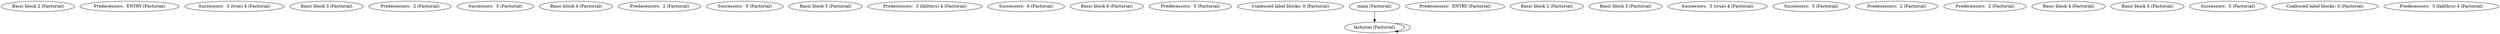 digraph model { 
	Factorial_0 [label="Basic block 2 (Factorial)"];
	Factorial_1 [label="Predecessors:  ENTRY (Factorial)"];
	Factorial_2 [label="Successors:  3 (true) 4 (Factorial)"];
	Factorial_3 [label="Basic block 3 (Factorial)"];
	Factorial_4 [label="Predecessors:  2 (Factorial)"];
	Factorial_5 [label="Successors:  5 (Factorial)"];
	Factorial_6 [label="Basic block 4 (Factorial)"];
	Factorial_7 [label="Predecessors:  2 (Factorial)"];
	Factorial_8 [label="Successors:  5 (Factorial)"];
	Factorial_9 [label="Basic block 5 (Factorial)"];
	Factorial_10 [label="Predecessors:  3 (fallthru) 4 (Factorial)"];
	Factorial_11 [label="Successors:  6 (Factorial)"];
	Factorial_12 [label="Basic block 6 (Factorial)"];
	Factorial_13 [label="Predecessors:  5 (Factorial)"];
	Factorial_14 [label="Coalesced label blocks: 0 (Factorial)"];
	Factorial_15 [label="main (Factorial)"];
	Factorial_15 -> Factorial_28;
	Factorial_17 [label="Predecessors:  ENTRY (Factorial)"];
	Factorial_16 [label="Basic block 2 (Factorial)"];
	Factorial_19 [label="Basic block 3 (Factorial)"];
	Factorial_18 [label="Successors:  3 (true) 4 (Factorial)"];
	Factorial_21 [label="Successors:  5 (Factorial)"];
	Factorial_20 [label="Predecessors:  2 (Factorial)"];
	Factorial_23 [label="Predecessors:  2 (Factorial)"];
	Factorial_22 [label="Basic block 4 (Factorial)"];
	Factorial_25 [label="Basic block 5 (Factorial)"];
	Factorial_24 [label="Successors:  5 (Factorial)"];
	Factorial_27 [label="Coalesced label blocks: 0 (Factorial)"];
	Factorial_26 [label="Predecessors:  3 (fallthru) 4 (Factorial)"];
	Factorial_28 [label="factorial (Factorial)"];
	Factorial_28 -> Factorial_28;
}
